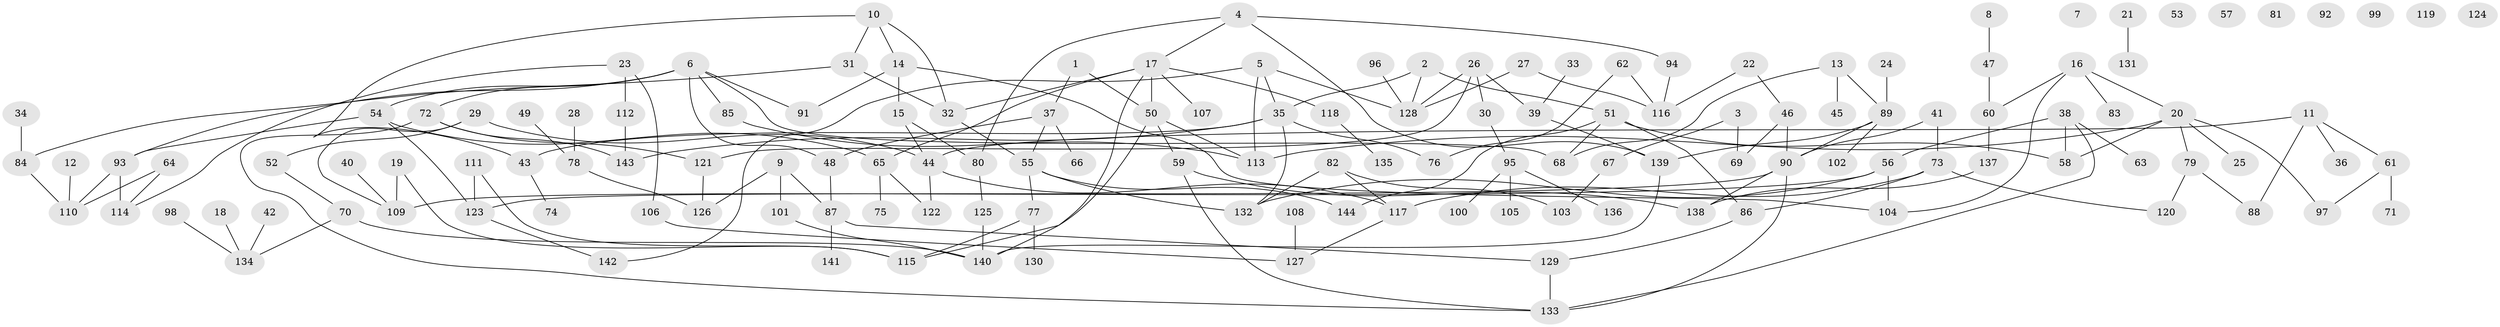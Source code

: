 // coarse degree distribution, {2: 0.19767441860465115, 10: 0.023255813953488372, 12: 0.011627906976744186, 4: 0.11627906976744186, 7: 0.023255813953488372, 0: 0.10465116279069768, 1: 0.23255813953488372, 8: 0.023255813953488372, 6: 0.011627906976744186, 3: 0.16279069767441862, 5: 0.08139534883720931, 9: 0.011627906976744186}
// Generated by graph-tools (version 1.1) at 2025/16/03/04/25 18:16:45]
// undirected, 144 vertices, 187 edges
graph export_dot {
graph [start="1"]
  node [color=gray90,style=filled];
  1;
  2;
  3;
  4;
  5;
  6;
  7;
  8;
  9;
  10;
  11;
  12;
  13;
  14;
  15;
  16;
  17;
  18;
  19;
  20;
  21;
  22;
  23;
  24;
  25;
  26;
  27;
  28;
  29;
  30;
  31;
  32;
  33;
  34;
  35;
  36;
  37;
  38;
  39;
  40;
  41;
  42;
  43;
  44;
  45;
  46;
  47;
  48;
  49;
  50;
  51;
  52;
  53;
  54;
  55;
  56;
  57;
  58;
  59;
  60;
  61;
  62;
  63;
  64;
  65;
  66;
  67;
  68;
  69;
  70;
  71;
  72;
  73;
  74;
  75;
  76;
  77;
  78;
  79;
  80;
  81;
  82;
  83;
  84;
  85;
  86;
  87;
  88;
  89;
  90;
  91;
  92;
  93;
  94;
  95;
  96;
  97;
  98;
  99;
  100;
  101;
  102;
  103;
  104;
  105;
  106;
  107;
  108;
  109;
  110;
  111;
  112;
  113;
  114;
  115;
  116;
  117;
  118;
  119;
  120;
  121;
  122;
  123;
  124;
  125;
  126;
  127;
  128;
  129;
  130;
  131;
  132;
  133;
  134;
  135;
  136;
  137;
  138;
  139;
  140;
  141;
  142;
  143;
  144;
  1 -- 37;
  1 -- 50;
  2 -- 35;
  2 -- 51;
  2 -- 128;
  3 -- 67;
  3 -- 69;
  4 -- 17;
  4 -- 80;
  4 -- 94;
  4 -- 139;
  5 -- 35;
  5 -- 113;
  5 -- 128;
  5 -- 142;
  6 -- 48;
  6 -- 54;
  6 -- 68;
  6 -- 72;
  6 -- 85;
  6 -- 91;
  6 -- 93;
  8 -- 47;
  9 -- 87;
  9 -- 101;
  9 -- 126;
  10 -- 14;
  10 -- 31;
  10 -- 32;
  10 -- 43;
  11 -- 36;
  11 -- 44;
  11 -- 61;
  11 -- 88;
  12 -- 110;
  13 -- 45;
  13 -- 68;
  13 -- 89;
  14 -- 15;
  14 -- 91;
  14 -- 104;
  15 -- 44;
  15 -- 80;
  16 -- 20;
  16 -- 60;
  16 -- 83;
  16 -- 104;
  17 -- 32;
  17 -- 50;
  17 -- 65;
  17 -- 107;
  17 -- 118;
  17 -- 140;
  18 -- 134;
  19 -- 109;
  19 -- 115;
  20 -- 25;
  20 -- 58;
  20 -- 79;
  20 -- 97;
  20 -- 113;
  21 -- 131;
  22 -- 46;
  22 -- 116;
  23 -- 106;
  23 -- 112;
  23 -- 114;
  24 -- 89;
  26 -- 30;
  26 -- 39;
  26 -- 121;
  26 -- 128;
  27 -- 116;
  27 -- 128;
  28 -- 78;
  29 -- 44;
  29 -- 52;
  29 -- 109;
  30 -- 95;
  31 -- 32;
  31 -- 84;
  32 -- 55;
  33 -- 39;
  34 -- 84;
  35 -- 43;
  35 -- 76;
  35 -- 132;
  35 -- 143;
  37 -- 48;
  37 -- 55;
  37 -- 66;
  38 -- 56;
  38 -- 58;
  38 -- 63;
  38 -- 133;
  39 -- 139;
  40 -- 109;
  41 -- 73;
  41 -- 90;
  42 -- 134;
  43 -- 74;
  44 -- 117;
  44 -- 122;
  46 -- 69;
  46 -- 90;
  47 -- 60;
  48 -- 87;
  49 -- 78;
  50 -- 59;
  50 -- 113;
  50 -- 115;
  51 -- 58;
  51 -- 68;
  51 -- 86;
  51 -- 144;
  52 -- 70;
  54 -- 65;
  54 -- 93;
  54 -- 123;
  55 -- 77;
  55 -- 132;
  55 -- 144;
  56 -- 104;
  56 -- 109;
  56 -- 132;
  59 -- 133;
  59 -- 138;
  60 -- 137;
  61 -- 71;
  61 -- 97;
  62 -- 76;
  62 -- 116;
  64 -- 110;
  64 -- 114;
  65 -- 75;
  65 -- 122;
  67 -- 103;
  70 -- 134;
  70 -- 140;
  72 -- 121;
  72 -- 133;
  72 -- 143;
  73 -- 86;
  73 -- 117;
  73 -- 120;
  77 -- 115;
  77 -- 130;
  78 -- 126;
  79 -- 88;
  79 -- 120;
  80 -- 125;
  82 -- 103;
  82 -- 117;
  82 -- 132;
  84 -- 110;
  85 -- 113;
  86 -- 129;
  87 -- 129;
  87 -- 141;
  89 -- 90;
  89 -- 102;
  89 -- 139;
  90 -- 123;
  90 -- 133;
  90 -- 138;
  93 -- 110;
  93 -- 114;
  94 -- 116;
  95 -- 100;
  95 -- 105;
  95 -- 136;
  96 -- 128;
  98 -- 134;
  101 -- 140;
  106 -- 127;
  108 -- 127;
  111 -- 115;
  111 -- 123;
  112 -- 143;
  117 -- 127;
  118 -- 135;
  121 -- 126;
  123 -- 142;
  125 -- 140;
  129 -- 133;
  137 -- 138;
  139 -- 140;
}
